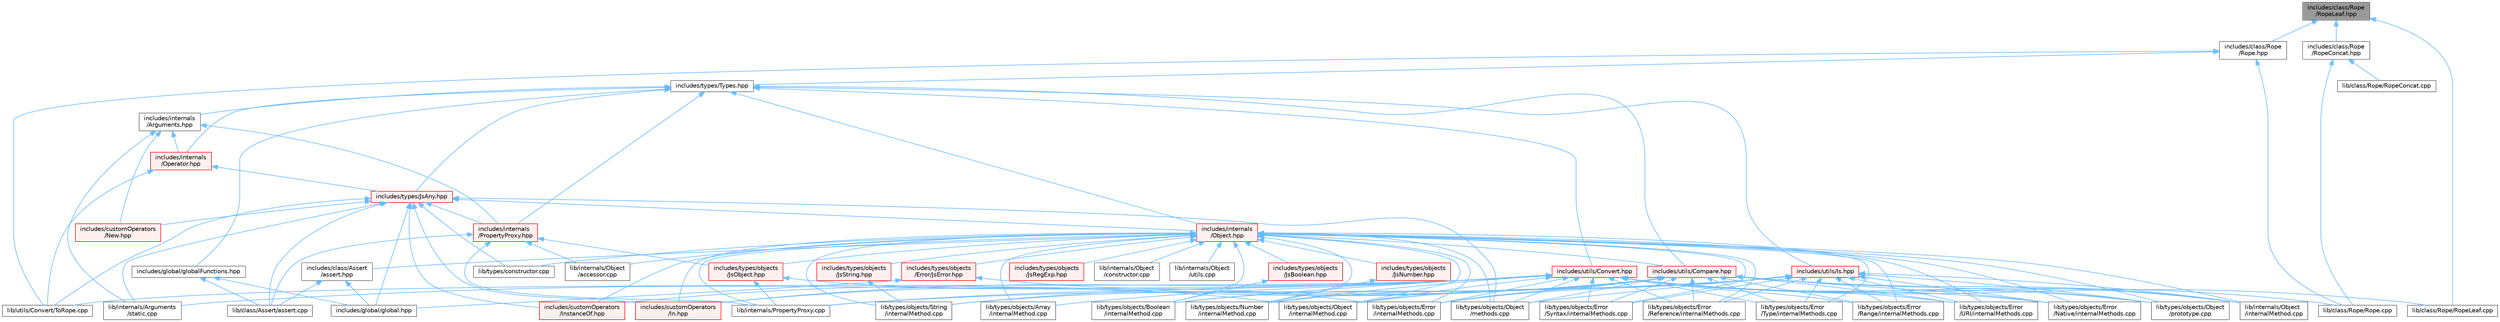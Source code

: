digraph "includes/class/Rope/RopeLeaf.hpp"
{
 // LATEX_PDF_SIZE
  bgcolor="transparent";
  edge [fontname=Helvetica,fontsize=10,labelfontname=Helvetica,labelfontsize=10];
  node [fontname=Helvetica,fontsize=10,shape=box,height=0.2,width=0.4];
  Node1 [id="Node000001",label="includes/class/Rope\l/RopeLeaf.hpp",height=0.2,width=0.4,color="gray40", fillcolor="grey60", style="filled", fontcolor="black",tooltip=" "];
  Node1 -> Node2 [id="edge1_Node000001_Node000002",dir="back",color="steelblue1",style="solid",tooltip=" "];
  Node2 [id="Node000002",label="includes/class/Rope\l/Rope.hpp",height=0.2,width=0.4,color="grey40", fillcolor="white", style="filled",URL="$Rope_8hpp.html",tooltip=" "];
  Node2 -> Node3 [id="edge2_Node000002_Node000003",dir="back",color="steelblue1",style="solid",tooltip=" "];
  Node3 [id="Node000003",label="includes/types/Types.hpp",height=0.2,width=0.4,color="grey40", fillcolor="white", style="filled",URL="$Types_8hpp.html",tooltip=" "];
  Node3 -> Node4 [id="edge3_Node000003_Node000004",dir="back",color="steelblue1",style="solid",tooltip=" "];
  Node4 [id="Node000004",label="includes/global/globalFunctions.hpp",height=0.2,width=0.4,color="grey40", fillcolor="white", style="filled",URL="$globalFunctions_8hpp.html",tooltip=" "];
  Node4 -> Node5 [id="edge4_Node000004_Node000005",dir="back",color="steelblue1",style="solid",tooltip=" "];
  Node5 [id="Node000005",label="includes/global/global.hpp",height=0.2,width=0.4,color="grey40", fillcolor="white", style="filled",URL="$global_8hpp.html",tooltip=" "];
  Node4 -> Node6 [id="edge5_Node000004_Node000006",dir="back",color="steelblue1",style="solid",tooltip=" "];
  Node6 [id="Node000006",label="lib/class/Assert/assert.cpp",height=0.2,width=0.4,color="grey40", fillcolor="white", style="filled",URL="$assert_8cpp.html",tooltip=" "];
  Node3 -> Node7 [id="edge6_Node000003_Node000007",dir="back",color="steelblue1",style="solid",tooltip=" "];
  Node7 [id="Node000007",label="includes/internals\l/Arguments.hpp",height=0.2,width=0.4,color="grey40", fillcolor="white", style="filled",URL="$Arguments_8hpp.html",tooltip=" "];
  Node7 -> Node8 [id="edge7_Node000007_Node000008",dir="back",color="steelblue1",style="solid",tooltip=" "];
  Node8 [id="Node000008",label="includes/customOperators\l/New.hpp",height=0.2,width=0.4,color="red", fillcolor="#FFF0F0", style="filled",URL="$New_8hpp.html",tooltip=" "];
  Node7 -> Node11 [id="edge8_Node000007_Node000011",dir="back",color="steelblue1",style="solid",tooltip=" "];
  Node11 [id="Node000011",label="includes/internals\l/Operator.hpp",height=0.2,width=0.4,color="red", fillcolor="#FFF0F0", style="filled",URL="$Operator_8hpp.html",tooltip=" "];
  Node11 -> Node12 [id="edge9_Node000011_Node000012",dir="back",color="steelblue1",style="solid",tooltip=" "];
  Node12 [id="Node000012",label="includes/types/JsAny.hpp",height=0.2,width=0.4,color="red", fillcolor="#FFF0F0", style="filled",URL="$JsAny_8hpp.html",tooltip=" "];
  Node12 -> Node16 [id="edge10_Node000012_Node000016",dir="back",color="steelblue1",style="solid",tooltip=" "];
  Node16 [id="Node000016",label="includes/customOperators\l/In.hpp",height=0.2,width=0.4,color="red", fillcolor="#FFF0F0", style="filled",URL="$In_8hpp.html",tooltip=" "];
  Node12 -> Node17 [id="edge11_Node000012_Node000017",dir="back",color="steelblue1",style="solid",tooltip=" "];
  Node17 [id="Node000017",label="includes/customOperators\l/InstanceOf.hpp",height=0.2,width=0.4,color="red", fillcolor="#FFF0F0", style="filled",URL="$InstanceOf_8hpp.html",tooltip=" "];
  Node12 -> Node8 [id="edge12_Node000012_Node000008",dir="back",color="steelblue1",style="solid",tooltip=" "];
  Node12 -> Node5 [id="edge13_Node000012_Node000005",dir="back",color="steelblue1",style="solid",tooltip=" "];
  Node12 -> Node140 [id="edge14_Node000012_Node000140",dir="back",color="steelblue1",style="solid",tooltip=" "];
  Node140 [id="Node000140",label="includes/internals\l/Object.hpp",height=0.2,width=0.4,color="red", fillcolor="#FFF0F0", style="filled",URL="$Object_8hpp.html",tooltip=" "];
  Node140 -> Node141 [id="edge15_Node000140_Node000141",dir="back",color="steelblue1",style="solid",tooltip=" "];
  Node141 [id="Node000141",label="includes/class/Assert\l/assert.hpp",height=0.2,width=0.4,color="grey40", fillcolor="white", style="filled",URL="$assert_8hpp.html",tooltip=" "];
  Node141 -> Node5 [id="edge16_Node000141_Node000005",dir="back",color="steelblue1",style="solid",tooltip=" "];
  Node141 -> Node6 [id="edge17_Node000141_Node000006",dir="back",color="steelblue1",style="solid",tooltip=" "];
  Node140 -> Node16 [id="edge18_Node000140_Node000016",dir="back",color="steelblue1",style="solid",tooltip=" "];
  Node140 -> Node17 [id="edge19_Node000140_Node000017",dir="back",color="steelblue1",style="solid",tooltip=" "];
  Node140 -> Node142 [id="edge20_Node000140_Node000142",dir="back",color="steelblue1",style="solid",tooltip=" "];
  Node142 [id="Node000142",label="includes/types/objects\l/Error/JsError.hpp",height=0.2,width=0.4,color="red", fillcolor="#FFF0F0", style="filled",URL="$JsError_8hpp.html",tooltip=" "];
  Node142 -> Node5 [id="edge21_Node000142_Node000005",dir="back",color="steelblue1",style="solid",tooltip=" "];
  Node142 -> Node53 [id="edge22_Node000142_Node000053",dir="back",color="steelblue1",style="solid",tooltip=" "];
  Node53 [id="Node000053",label="lib/types/objects/Error\l/internalMethods.cpp",height=0.2,width=0.4,color="grey40", fillcolor="white", style="filled",URL="$internalMethods_8cpp.html",tooltip=" "];
  Node140 -> Node150 [id="edge23_Node000140_Node000150",dir="back",color="steelblue1",style="solid",tooltip=" "];
  Node150 [id="Node000150",label="includes/types/objects\l/JsBoolean.hpp",height=0.2,width=0.4,color="red", fillcolor="#FFF0F0", style="filled",URL="$JsBoolean_8hpp.html",tooltip=" "];
  Node150 -> Node37 [id="edge24_Node000150_Node000037",dir="back",color="steelblue1",style="solid",tooltip=" "];
  Node37 [id="Node000037",label="lib/types/objects/Boolean\l/internalMethod.cpp",height=0.2,width=0.4,color="grey40", fillcolor="white", style="filled",URL="$types_2objects_2Boolean_2internalMethod_8cpp.html",tooltip=" "];
  Node140 -> Node152 [id="edge25_Node000140_Node000152",dir="back",color="steelblue1",style="solid",tooltip=" "];
  Node152 [id="Node000152",label="includes/types/objects\l/JsNumber.hpp",height=0.2,width=0.4,color="red", fillcolor="#FFF0F0", style="filled",URL="$JsNumber_8hpp.html",tooltip=" "];
  Node152 -> Node59 [id="edge26_Node000152_Node000059",dir="back",color="steelblue1",style="solid",tooltip=" "];
  Node59 [id="Node000059",label="lib/types/objects/Number\l/internalMethod.cpp",height=0.2,width=0.4,color="grey40", fillcolor="white", style="filled",URL="$types_2objects_2Number_2internalMethod_8cpp.html",tooltip=" "];
  Node140 -> Node24 [id="edge27_Node000140_Node000024",dir="back",color="steelblue1",style="solid",tooltip=" "];
  Node24 [id="Node000024",label="includes/types/objects\l/JsObject.hpp",height=0.2,width=0.4,color="red", fillcolor="#FFF0F0", style="filled",URL="$JsObject_8hpp.html",tooltip=" "];
  Node24 -> Node76 [id="edge28_Node000024_Node000076",dir="back",color="steelblue1",style="solid",tooltip=" "];
  Node76 [id="Node000076",label="lib/internals/PropertyProxy.cpp",height=0.2,width=0.4,color="grey40", fillcolor="white", style="filled",URL="$PropertyProxy_8cpp.html",tooltip=" "];
  Node24 -> Node63 [id="edge29_Node000024_Node000063",dir="back",color="steelblue1",style="solid",tooltip=" "];
  Node63 [id="Node000063",label="lib/types/objects/Object\l/internalMethod.cpp",height=0.2,width=0.4,color="grey40", fillcolor="white", style="filled",URL="$types_2objects_2Object_2internalMethod_8cpp.html",tooltip=" "];
  Node140 -> Node83 [id="edge30_Node000140_Node000083",dir="back",color="steelblue1",style="solid",tooltip=" "];
  Node83 [id="Node000083",label="includes/types/objects\l/JsRegExp.hpp",height=0.2,width=0.4,color="red", fillcolor="#FFF0F0", style="filled",URL="$JsRegExp_8hpp.html",tooltip=" "];
  Node140 -> Node84 [id="edge31_Node000140_Node000084",dir="back",color="steelblue1",style="solid",tooltip=" "];
  Node84 [id="Node000084",label="includes/types/objects\l/JsString.hpp",height=0.2,width=0.4,color="red", fillcolor="#FFF0F0", style="filled",URL="$JsString_8hpp.html",tooltip=" "];
  Node84 -> Node70 [id="edge32_Node000084_Node000070",dir="back",color="steelblue1",style="solid",tooltip=" "];
  Node70 [id="Node000070",label="lib/types/objects/String\l/internalMethod.cpp",height=0.2,width=0.4,color="grey40", fillcolor="white", style="filled",URL="$types_2objects_2String_2internalMethod_8cpp.html",tooltip=" "];
  Node140 -> Node88 [id="edge33_Node000140_Node000088",dir="back",color="steelblue1",style="solid",tooltip=" "];
  Node88 [id="Node000088",label="includes/utils/Compare.hpp",height=0.2,width=0.4,color="red", fillcolor="#FFF0F0", style="filled",URL="$Compare_8hpp.html",tooltip=" "];
  Node88 -> Node16 [id="edge34_Node000088_Node000016",dir="back",color="steelblue1",style="solid",tooltip=" "];
  Node88 -> Node17 [id="edge35_Node000088_Node000017",dir="back",color="steelblue1",style="solid",tooltip=" "];
  Node88 -> Node32 [id="edge36_Node000088_Node000032",dir="back",color="steelblue1",style="solid",tooltip=" "];
  Node32 [id="Node000032",label="lib/internals/Object\l/internalMethod.cpp",height=0.2,width=0.4,color="grey40", fillcolor="white", style="filled",URL="$internals_2Object_2internalMethod_8cpp.html",tooltip=" "];
  Node88 -> Node37 [id="edge37_Node000088_Node000037",dir="back",color="steelblue1",style="solid",tooltip=" "];
  Node88 -> Node40 [id="edge38_Node000088_Node000040",dir="back",color="steelblue1",style="solid",tooltip=" "];
  Node40 [id="Node000040",label="lib/types/objects/Error\l/Native/internalMethods.cpp",height=0.2,width=0.4,color="grey40", fillcolor="white", style="filled",URL="$Native_2internalMethods_8cpp.html",tooltip=" "];
  Node88 -> Node42 [id="edge39_Node000088_Node000042",dir="back",color="steelblue1",style="solid",tooltip=" "];
  Node42 [id="Node000042",label="lib/types/objects/Error\l/Range/internalMethods.cpp",height=0.2,width=0.4,color="grey40", fillcolor="white", style="filled",URL="$Range_2internalMethods_8cpp.html",tooltip=" "];
  Node88 -> Node44 [id="edge40_Node000088_Node000044",dir="back",color="steelblue1",style="solid",tooltip=" "];
  Node44 [id="Node000044",label="lib/types/objects/Error\l/Reference/internalMethods.cpp",height=0.2,width=0.4,color="grey40", fillcolor="white", style="filled",URL="$Reference_2internalMethods_8cpp.html",tooltip=" "];
  Node88 -> Node46 [id="edge41_Node000088_Node000046",dir="back",color="steelblue1",style="solid",tooltip=" "];
  Node46 [id="Node000046",label="lib/types/objects/Error\l/Syntax/internalMethods.cpp",height=0.2,width=0.4,color="grey40", fillcolor="white", style="filled",URL="$Syntax_2internalMethods_8cpp.html",tooltip=" "];
  Node88 -> Node48 [id="edge42_Node000088_Node000048",dir="back",color="steelblue1",style="solid",tooltip=" "];
  Node48 [id="Node000048",label="lib/types/objects/Error\l/Type/internalMethods.cpp",height=0.2,width=0.4,color="grey40", fillcolor="white", style="filled",URL="$Type_2internalMethods_8cpp.html",tooltip=" "];
  Node88 -> Node50 [id="edge43_Node000088_Node000050",dir="back",color="steelblue1",style="solid",tooltip=" "];
  Node50 [id="Node000050",label="lib/types/objects/Error\l/URI/internalMethods.cpp",height=0.2,width=0.4,color="grey40", fillcolor="white", style="filled",URL="$URI_2internalMethods_8cpp.html",tooltip=" "];
  Node88 -> Node53 [id="edge44_Node000088_Node000053",dir="back",color="steelblue1",style="solid",tooltip=" "];
  Node88 -> Node59 [id="edge45_Node000088_Node000059",dir="back",color="steelblue1",style="solid",tooltip=" "];
  Node88 -> Node63 [id="edge46_Node000088_Node000063",dir="back",color="steelblue1",style="solid",tooltip=" "];
  Node88 -> Node64 [id="edge47_Node000088_Node000064",dir="back",color="steelblue1",style="solid",tooltip=" "];
  Node64 [id="Node000064",label="lib/types/objects/Object\l/methods.cpp",height=0.2,width=0.4,color="grey40", fillcolor="white", style="filled",URL="$Object_2methods_8cpp.html",tooltip=" "];
  Node88 -> Node65 [id="edge48_Node000088_Node000065",dir="back",color="steelblue1",style="solid",tooltip=" "];
  Node65 [id="Node000065",label="lib/types/objects/Object\l/prototype.cpp",height=0.2,width=0.4,color="grey40", fillcolor="white", style="filled",URL="$Object_2prototype_8cpp.html",tooltip=" "];
  Node88 -> Node70 [id="edge49_Node000088_Node000070",dir="back",color="steelblue1",style="solid",tooltip=" "];
  Node140 -> Node153 [id="edge50_Node000140_Node000153",dir="back",color="steelblue1",style="solid",tooltip=" "];
  Node153 [id="Node000153",label="lib/internals/Object\l/accessor.cpp",height=0.2,width=0.4,color="grey40", fillcolor="white", style="filled",URL="$internals_2Object_2accessor_8cpp.html",tooltip=" "];
  Node140 -> Node139 [id="edge51_Node000140_Node000139",dir="back",color="steelblue1",style="solid",tooltip=" "];
  Node139 [id="Node000139",label="lib/internals/Object\l/constructor.cpp",height=0.2,width=0.4,color="grey40", fillcolor="white", style="filled",URL="$internals_2Object_2constructor_8cpp.html",tooltip=" "];
  Node140 -> Node32 [id="edge52_Node000140_Node000032",dir="back",color="steelblue1",style="solid",tooltip=" "];
  Node140 -> Node154 [id="edge53_Node000140_Node000154",dir="back",color="steelblue1",style="solid",tooltip=" "];
  Node154 [id="Node000154",label="lib/internals/Object\l/utils.cpp",height=0.2,width=0.4,color="grey40", fillcolor="white", style="filled",URL="$utils_8cpp.html",tooltip=" "];
  Node140 -> Node76 [id="edge54_Node000140_Node000076",dir="back",color="steelblue1",style="solid",tooltip=" "];
  Node140 -> Node155 [id="edge55_Node000140_Node000155",dir="back",color="steelblue1",style="solid",tooltip=" "];
  Node155 [id="Node000155",label="lib/types/constructor.cpp",height=0.2,width=0.4,color="grey40", fillcolor="white", style="filled",URL="$types_2constructor_8cpp.html",tooltip=" "];
  Node140 -> Node34 [id="edge56_Node000140_Node000034",dir="back",color="steelblue1",style="solid",tooltip=" "];
  Node34 [id="Node000034",label="lib/types/objects/Array\l/internalMethod.cpp",height=0.2,width=0.4,color="grey40", fillcolor="white", style="filled",URL="$types_2objects_2Array_2internalMethod_8cpp.html",tooltip=" "];
  Node140 -> Node37 [id="edge57_Node000140_Node000037",dir="back",color="steelblue1",style="solid",tooltip=" "];
  Node140 -> Node40 [id="edge58_Node000140_Node000040",dir="back",color="steelblue1",style="solid",tooltip=" "];
  Node140 -> Node42 [id="edge59_Node000140_Node000042",dir="back",color="steelblue1",style="solid",tooltip=" "];
  Node140 -> Node44 [id="edge60_Node000140_Node000044",dir="back",color="steelblue1",style="solid",tooltip=" "];
  Node140 -> Node46 [id="edge61_Node000140_Node000046",dir="back",color="steelblue1",style="solid",tooltip=" "];
  Node140 -> Node48 [id="edge62_Node000140_Node000048",dir="back",color="steelblue1",style="solid",tooltip=" "];
  Node140 -> Node50 [id="edge63_Node000140_Node000050",dir="back",color="steelblue1",style="solid",tooltip=" "];
  Node140 -> Node53 [id="edge64_Node000140_Node000053",dir="back",color="steelblue1",style="solid",tooltip=" "];
  Node140 -> Node59 [id="edge65_Node000140_Node000059",dir="back",color="steelblue1",style="solid",tooltip=" "];
  Node140 -> Node63 [id="edge66_Node000140_Node000063",dir="back",color="steelblue1",style="solid",tooltip=" "];
  Node140 -> Node64 [id="edge67_Node000140_Node000064",dir="back",color="steelblue1",style="solid",tooltip=" "];
  Node140 -> Node65 [id="edge68_Node000140_Node000065",dir="back",color="steelblue1",style="solid",tooltip=" "];
  Node140 -> Node70 [id="edge69_Node000140_Node000070",dir="back",color="steelblue1",style="solid",tooltip=" "];
  Node12 -> Node156 [id="edge70_Node000012_Node000156",dir="back",color="steelblue1",style="solid",tooltip=" "];
  Node156 [id="Node000156",label="includes/internals\l/PropertyProxy.hpp",height=0.2,width=0.4,color="red", fillcolor="#FFF0F0", style="filled",URL="$PropertyProxy_8hpp.html",tooltip=" "];
  Node156 -> Node24 [id="edge71_Node000156_Node000024",dir="back",color="steelblue1",style="solid",tooltip=" "];
  Node156 -> Node6 [id="edge72_Node000156_Node000006",dir="back",color="steelblue1",style="solid",tooltip=" "];
  Node156 -> Node153 [id="edge73_Node000156_Node000153",dir="back",color="steelblue1",style="solid",tooltip=" "];
  Node156 -> Node76 [id="edge74_Node000156_Node000076",dir="back",color="steelblue1",style="solid",tooltip=" "];
  Node12 -> Node6 [id="edge75_Node000012_Node000006",dir="back",color="steelblue1",style="solid",tooltip=" "];
  Node12 -> Node31 [id="edge76_Node000012_Node000031",dir="back",color="steelblue1",style="solid",tooltip=" "];
  Node31 [id="Node000031",label="lib/internals/Arguments\l/static.cpp",height=0.2,width=0.4,color="grey40", fillcolor="white", style="filled",URL="$internals_2Arguments_2static_8cpp.html",tooltip=" "];
  Node12 -> Node155 [id="edge77_Node000012_Node000155",dir="back",color="steelblue1",style="solid",tooltip=" "];
  Node12 -> Node64 [id="edge78_Node000012_Node000064",dir="back",color="steelblue1",style="solid",tooltip=" "];
  Node12 -> Node134 [id="edge79_Node000012_Node000134",dir="back",color="steelblue1",style="solid",tooltip=" "];
  Node134 [id="Node000134",label="lib/utils/Convert/ToRope.cpp",height=0.2,width=0.4,color="grey40", fillcolor="white", style="filled",URL="$ToRope_8cpp.html",tooltip=" "];
  Node11 -> Node134 [id="edge80_Node000011_Node000134",dir="back",color="steelblue1",style="solid",tooltip=" "];
  Node7 -> Node156 [id="edge81_Node000007_Node000156",dir="back",color="steelblue1",style="solid",tooltip=" "];
  Node7 -> Node31 [id="edge82_Node000007_Node000031",dir="back",color="steelblue1",style="solid",tooltip=" "];
  Node3 -> Node140 [id="edge83_Node000003_Node000140",dir="back",color="steelblue1",style="solid",tooltip=" "];
  Node3 -> Node11 [id="edge84_Node000003_Node000011",dir="back",color="steelblue1",style="solid",tooltip=" "];
  Node3 -> Node156 [id="edge85_Node000003_Node000156",dir="back",color="steelblue1",style="solid",tooltip=" "];
  Node3 -> Node12 [id="edge86_Node000003_Node000012",dir="back",color="steelblue1",style="solid",tooltip=" "];
  Node3 -> Node88 [id="edge87_Node000003_Node000088",dir="back",color="steelblue1",style="solid",tooltip=" "];
  Node3 -> Node93 [id="edge88_Node000003_Node000093",dir="back",color="steelblue1",style="solid",tooltip=" "];
  Node93 [id="Node000093",label="includes/utils/Convert.hpp",height=0.2,width=0.4,color="red", fillcolor="#FFF0F0", style="filled",URL="$Convert_8hpp.html",tooltip=" "];
  Node93 -> Node16 [id="edge89_Node000093_Node000016",dir="back",color="steelblue1",style="solid",tooltip=" "];
  Node93 -> Node96 [id="edge90_Node000093_Node000096",dir="back",color="steelblue1",style="solid",tooltip=" "];
  Node96 [id="Node000096",label="lib/class/Rope/Rope.cpp",height=0.2,width=0.4,color="grey40", fillcolor="white", style="filled",URL="$Rope_8cpp.html",tooltip=" "];
  Node93 -> Node97 [id="edge91_Node000093_Node000097",dir="back",color="steelblue1",style="solid",tooltip=" "];
  Node97 [id="Node000097",label="lib/class/Rope/RopeLeaf.cpp",height=0.2,width=0.4,color="grey40", fillcolor="white", style="filled",URL="$RopeLeaf_8cpp.html",tooltip=" "];
  Node93 -> Node31 [id="edge92_Node000093_Node000031",dir="back",color="steelblue1",style="solid",tooltip=" "];
  Node93 -> Node32 [id="edge93_Node000093_Node000032",dir="back",color="steelblue1",style="solid",tooltip=" "];
  Node93 -> Node76 [id="edge94_Node000093_Node000076",dir="back",color="steelblue1",style="solid",tooltip=" "];
  Node93 -> Node34 [id="edge95_Node000093_Node000034",dir="back",color="steelblue1",style="solid",tooltip=" "];
  Node93 -> Node37 [id="edge96_Node000093_Node000037",dir="back",color="steelblue1",style="solid",tooltip=" "];
  Node93 -> Node40 [id="edge97_Node000093_Node000040",dir="back",color="steelblue1",style="solid",tooltip=" "];
  Node93 -> Node42 [id="edge98_Node000093_Node000042",dir="back",color="steelblue1",style="solid",tooltip=" "];
  Node93 -> Node44 [id="edge99_Node000093_Node000044",dir="back",color="steelblue1",style="solid",tooltip=" "];
  Node93 -> Node46 [id="edge100_Node000093_Node000046",dir="back",color="steelblue1",style="solid",tooltip=" "];
  Node93 -> Node48 [id="edge101_Node000093_Node000048",dir="back",color="steelblue1",style="solid",tooltip=" "];
  Node93 -> Node50 [id="edge102_Node000093_Node000050",dir="back",color="steelblue1",style="solid",tooltip=" "];
  Node93 -> Node53 [id="edge103_Node000093_Node000053",dir="back",color="steelblue1",style="solid",tooltip=" "];
  Node93 -> Node59 [id="edge104_Node000093_Node000059",dir="back",color="steelblue1",style="solid",tooltip=" "];
  Node93 -> Node63 [id="edge105_Node000093_Node000063",dir="back",color="steelblue1",style="solid",tooltip=" "];
  Node93 -> Node64 [id="edge106_Node000093_Node000064",dir="back",color="steelblue1",style="solid",tooltip=" "];
  Node93 -> Node65 [id="edge107_Node000093_Node000065",dir="back",color="steelblue1",style="solid",tooltip=" "];
  Node93 -> Node70 [id="edge108_Node000093_Node000070",dir="back",color="steelblue1",style="solid",tooltip=" "];
  Node93 -> Node134 [id="edge109_Node000093_Node000134",dir="back",color="steelblue1",style="solid",tooltip=" "];
  Node3 -> Node138 [id="edge110_Node000003_Node000138",dir="back",color="steelblue1",style="solid",tooltip=" "];
  Node138 [id="Node000138",label="includes/utils/Is.hpp",height=0.2,width=0.4,color="red", fillcolor="#FFF0F0", style="filled",URL="$Is_8hpp.html",tooltip=" "];
  Node138 -> Node32 [id="edge111_Node000138_Node000032",dir="back",color="steelblue1",style="solid",tooltip=" "];
  Node138 -> Node76 [id="edge112_Node000138_Node000076",dir="back",color="steelblue1",style="solid",tooltip=" "];
  Node138 -> Node40 [id="edge113_Node000138_Node000040",dir="back",color="steelblue1",style="solid",tooltip=" "];
  Node138 -> Node42 [id="edge114_Node000138_Node000042",dir="back",color="steelblue1",style="solid",tooltip=" "];
  Node138 -> Node44 [id="edge115_Node000138_Node000044",dir="back",color="steelblue1",style="solid",tooltip=" "];
  Node138 -> Node46 [id="edge116_Node000138_Node000046",dir="back",color="steelblue1",style="solid",tooltip=" "];
  Node138 -> Node48 [id="edge117_Node000138_Node000048",dir="back",color="steelblue1",style="solid",tooltip=" "];
  Node138 -> Node50 [id="edge118_Node000138_Node000050",dir="back",color="steelblue1",style="solid",tooltip=" "];
  Node138 -> Node53 [id="edge119_Node000138_Node000053",dir="back",color="steelblue1",style="solid",tooltip=" "];
  Node138 -> Node63 [id="edge120_Node000138_Node000063",dir="back",color="steelblue1",style="solid",tooltip=" "];
  Node138 -> Node64 [id="edge121_Node000138_Node000064",dir="back",color="steelblue1",style="solid",tooltip=" "];
  Node138 -> Node65 [id="edge122_Node000138_Node000065",dir="back",color="steelblue1",style="solid",tooltip=" "];
  Node2 -> Node96 [id="edge123_Node000002_Node000096",dir="back",color="steelblue1",style="solid",tooltip=" "];
  Node2 -> Node134 [id="edge124_Node000002_Node000134",dir="back",color="steelblue1",style="solid",tooltip=" "];
  Node1 -> Node160 [id="edge125_Node000001_Node000160",dir="back",color="steelblue1",style="solid",tooltip=" "];
  Node160 [id="Node000160",label="includes/class/Rope\l/RopeConcat.hpp",height=0.2,width=0.4,color="grey40", fillcolor="white", style="filled",URL="$RopeConcat_8hpp.html",tooltip=" "];
  Node160 -> Node96 [id="edge126_Node000160_Node000096",dir="back",color="steelblue1",style="solid",tooltip=" "];
  Node160 -> Node161 [id="edge127_Node000160_Node000161",dir="back",color="steelblue1",style="solid",tooltip=" "];
  Node161 [id="Node000161",label="lib/class/Rope/RopeConcat.cpp",height=0.2,width=0.4,color="grey40", fillcolor="white", style="filled",URL="$RopeConcat_8cpp.html",tooltip=" "];
  Node1 -> Node97 [id="edge128_Node000001_Node000097",dir="back",color="steelblue1",style="solid",tooltip=" "];
}
